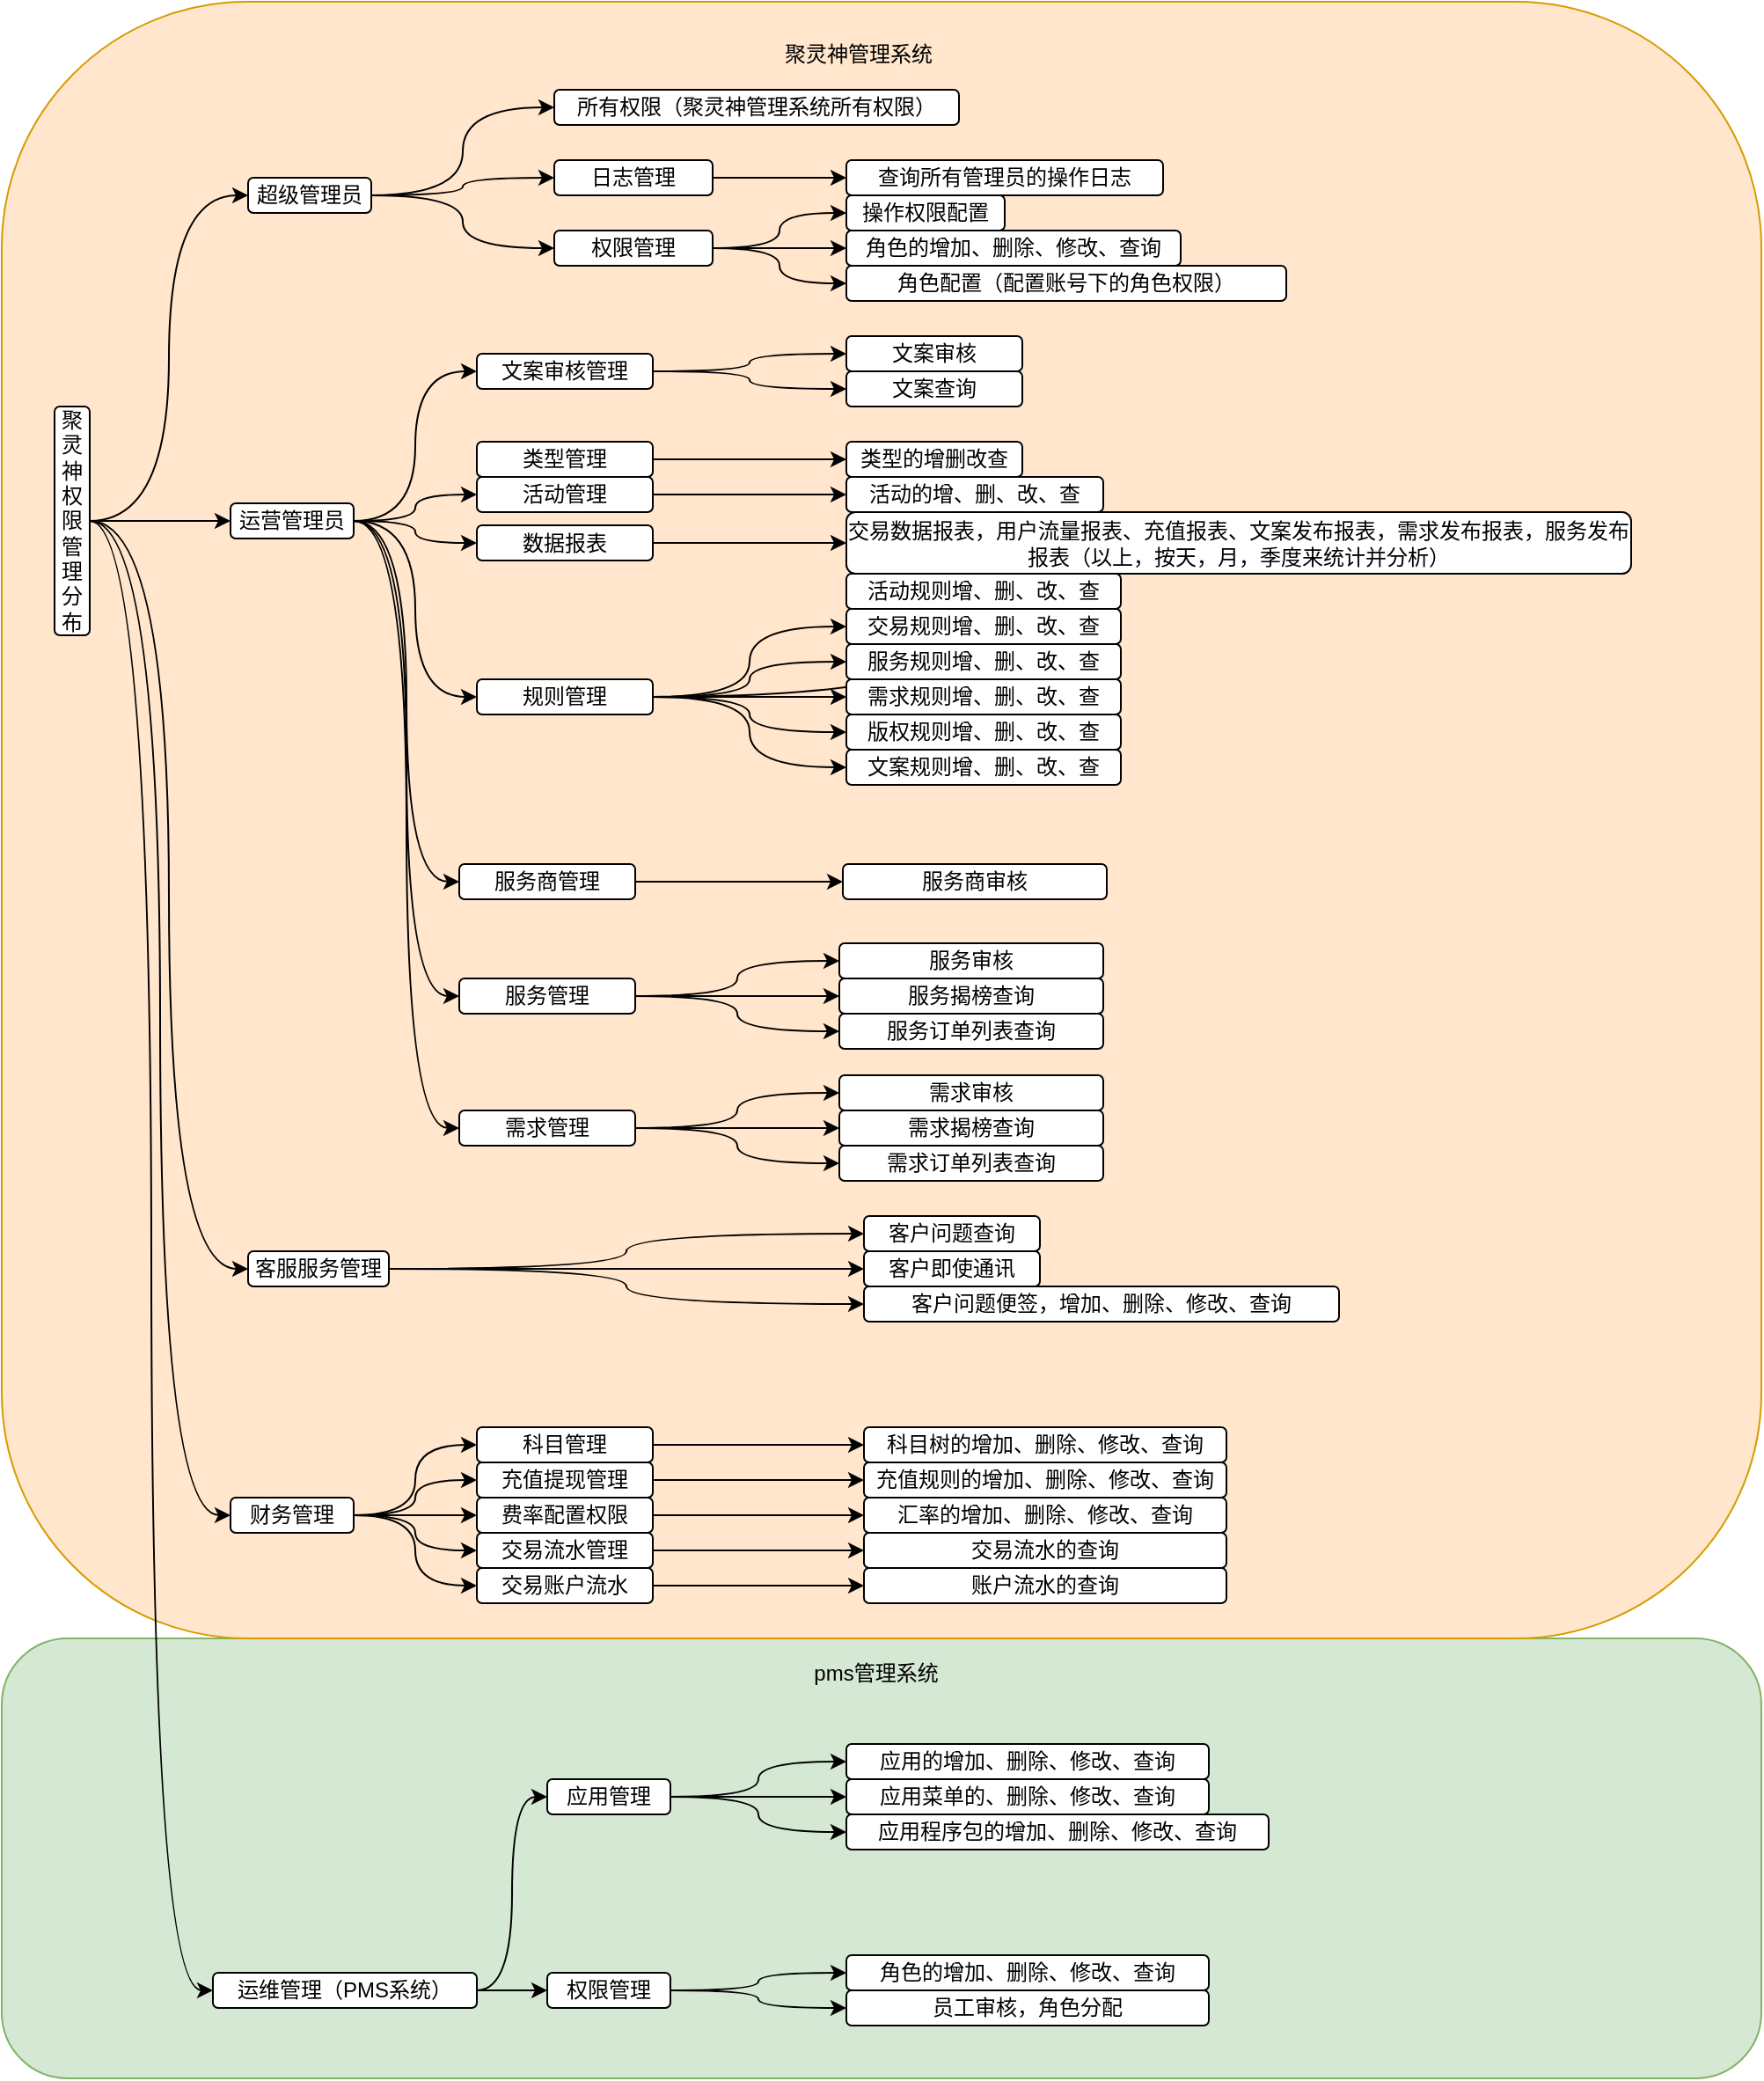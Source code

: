 <mxfile version="14.7.7" type="github">
  <diagram id="MB_AScBWJvY5yQ6FJXbP" name="Page-1">
    <mxGraphModel dx="1297" dy="736" grid="1" gridSize="10" guides="1" tooltips="1" connect="1" arrows="1" fold="1" page="1" pageScale="1" pageWidth="827" pageHeight="1169" math="0" shadow="0">
      <root>
        <mxCell id="0" />
        <mxCell id="1" parent="0" />
        <mxCell id="_TmynbGkH612RKtOp_gE-154" value="" style="rounded=1;whiteSpace=wrap;html=1;fillColor=#d5e8d4;strokeColor=#82b366;" vertex="1" parent="1">
          <mxGeometry x="10" y="940" width="1000" height="250" as="geometry" />
        </mxCell>
        <mxCell id="_TmynbGkH612RKtOp_gE-153" value="" style="rounded=1;whiteSpace=wrap;html=1;fillColor=#ffe6cc;strokeColor=#d79b00;" vertex="1" parent="1">
          <mxGeometry x="10" y="10" width="1000" height="930" as="geometry" />
        </mxCell>
        <mxCell id="_TmynbGkH612RKtOp_gE-12" style="edgeStyle=orthogonalEdgeStyle;rounded=0;orthogonalLoop=1;jettySize=auto;html=1;entryX=0;entryY=0.5;entryDx=0;entryDy=0;curved=1;" edge="1" parent="1" source="_TmynbGkH612RKtOp_gE-1" target="_TmynbGkH612RKtOp_gE-4">
          <mxGeometry relative="1" as="geometry" />
        </mxCell>
        <mxCell id="_TmynbGkH612RKtOp_gE-13" style="edgeStyle=orthogonalEdgeStyle;curved=1;rounded=0;orthogonalLoop=1;jettySize=auto;html=1;exitX=1;exitY=0.5;exitDx=0;exitDy=0;" edge="1" parent="1" source="_TmynbGkH612RKtOp_gE-1" target="_TmynbGkH612RKtOp_gE-5">
          <mxGeometry relative="1" as="geometry" />
        </mxCell>
        <mxCell id="_TmynbGkH612RKtOp_gE-15" style="edgeStyle=orthogonalEdgeStyle;curved=1;rounded=0;orthogonalLoop=1;jettySize=auto;html=1;exitX=1;exitY=0.5;exitDx=0;exitDy=0;entryX=0;entryY=0.5;entryDx=0;entryDy=0;" edge="1" parent="1" source="_TmynbGkH612RKtOp_gE-1" target="_TmynbGkH612RKtOp_gE-6">
          <mxGeometry relative="1" as="geometry" />
        </mxCell>
        <mxCell id="_TmynbGkH612RKtOp_gE-54" style="edgeStyle=orthogonalEdgeStyle;curved=1;rounded=0;orthogonalLoop=1;jettySize=auto;html=1;exitX=1;exitY=0.5;exitDx=0;exitDy=0;entryX=0;entryY=0.5;entryDx=0;entryDy=0;" edge="1" parent="1" source="_TmynbGkH612RKtOp_gE-1" target="_TmynbGkH612RKtOp_gE-53">
          <mxGeometry relative="1" as="geometry" />
        </mxCell>
        <mxCell id="_TmynbGkH612RKtOp_gE-116" style="edgeStyle=orthogonalEdgeStyle;curved=1;rounded=0;orthogonalLoop=1;jettySize=auto;html=1;exitX=1;exitY=0.5;exitDx=0;exitDy=0;entryX=0;entryY=0.5;entryDx=0;entryDy=0;" edge="1" parent="1" source="_TmynbGkH612RKtOp_gE-1" target="_TmynbGkH612RKtOp_gE-112">
          <mxGeometry relative="1" as="geometry" />
        </mxCell>
        <mxCell id="_TmynbGkH612RKtOp_gE-1" value="聚灵神权限管理分布" style="rounded=1;whiteSpace=wrap;html=1;" vertex="1" parent="1">
          <mxGeometry x="40" y="240" width="20" height="130" as="geometry" />
        </mxCell>
        <mxCell id="_TmynbGkH612RKtOp_gE-67" style="edgeStyle=orthogonalEdgeStyle;curved=1;rounded=0;orthogonalLoop=1;jettySize=auto;html=1;exitX=1;exitY=0.5;exitDx=0;exitDy=0;entryX=0;entryY=0.5;entryDx=0;entryDy=0;" edge="1" parent="1" source="_TmynbGkH612RKtOp_gE-4" target="_TmynbGkH612RKtOp_gE-18">
          <mxGeometry relative="1" as="geometry" />
        </mxCell>
        <mxCell id="_TmynbGkH612RKtOp_gE-68" style="edgeStyle=orthogonalEdgeStyle;curved=1;rounded=0;orthogonalLoop=1;jettySize=auto;html=1;exitX=1;exitY=0.5;exitDx=0;exitDy=0;entryX=0;entryY=0.5;entryDx=0;entryDy=0;" edge="1" parent="1" source="_TmynbGkH612RKtOp_gE-4" target="_TmynbGkH612RKtOp_gE-62">
          <mxGeometry relative="1" as="geometry" />
        </mxCell>
        <mxCell id="_TmynbGkH612RKtOp_gE-125" style="edgeStyle=orthogonalEdgeStyle;curved=1;rounded=0;orthogonalLoop=1;jettySize=auto;html=1;exitX=1;exitY=0.5;exitDx=0;exitDy=0;" edge="1" parent="1" source="_TmynbGkH612RKtOp_gE-4" target="_TmynbGkH612RKtOp_gE-123">
          <mxGeometry relative="1" as="geometry" />
        </mxCell>
        <mxCell id="_TmynbGkH612RKtOp_gE-4" value="超级管理员" style="rounded=1;whiteSpace=wrap;html=1;" vertex="1" parent="1">
          <mxGeometry x="150" y="110" width="70" height="20" as="geometry" />
        </mxCell>
        <mxCell id="_TmynbGkH612RKtOp_gE-69" style="edgeStyle=orthogonalEdgeStyle;curved=1;rounded=0;orthogonalLoop=1;jettySize=auto;html=1;exitX=1;exitY=0.5;exitDx=0;exitDy=0;entryX=0;entryY=0.5;entryDx=0;entryDy=0;" edge="1" parent="1" source="_TmynbGkH612RKtOp_gE-5" target="_TmynbGkH612RKtOp_gE-22">
          <mxGeometry relative="1" as="geometry" />
        </mxCell>
        <mxCell id="_TmynbGkH612RKtOp_gE-71" style="edgeStyle=orthogonalEdgeStyle;curved=1;rounded=0;orthogonalLoop=1;jettySize=auto;html=1;exitX=1;exitY=0.5;exitDx=0;exitDy=0;" edge="1" parent="1" source="_TmynbGkH612RKtOp_gE-5" target="_TmynbGkH612RKtOp_gE-24">
          <mxGeometry relative="1" as="geometry" />
        </mxCell>
        <mxCell id="_TmynbGkH612RKtOp_gE-72" style="edgeStyle=orthogonalEdgeStyle;curved=1;rounded=0;orthogonalLoop=1;jettySize=auto;html=1;exitX=1;exitY=0.5;exitDx=0;exitDy=0;entryX=0;entryY=0.5;entryDx=0;entryDy=0;" edge="1" parent="1" source="_TmynbGkH612RKtOp_gE-5" target="_TmynbGkH612RKtOp_gE-25">
          <mxGeometry relative="1" as="geometry" />
        </mxCell>
        <mxCell id="_TmynbGkH612RKtOp_gE-73" style="edgeStyle=orthogonalEdgeStyle;curved=1;rounded=0;orthogonalLoop=1;jettySize=auto;html=1;exitX=1;exitY=0.5;exitDx=0;exitDy=0;entryX=0;entryY=0.5;entryDx=0;entryDy=0;" edge="1" parent="1" source="_TmynbGkH612RKtOp_gE-5" target="_TmynbGkH612RKtOp_gE-26">
          <mxGeometry relative="1" as="geometry" />
        </mxCell>
        <mxCell id="_TmynbGkH612RKtOp_gE-143" style="edgeStyle=orthogonalEdgeStyle;curved=1;rounded=0;orthogonalLoop=1;jettySize=auto;html=1;exitX=1;exitY=0.5;exitDx=0;exitDy=0;entryX=0;entryY=0.5;entryDx=0;entryDy=0;" edge="1" parent="1" source="_TmynbGkH612RKtOp_gE-5" target="_TmynbGkH612RKtOp_gE-129">
          <mxGeometry relative="1" as="geometry" />
        </mxCell>
        <mxCell id="_TmynbGkH612RKtOp_gE-144" style="edgeStyle=orthogonalEdgeStyle;curved=1;rounded=0;orthogonalLoop=1;jettySize=auto;html=1;exitX=1;exitY=0.5;exitDx=0;exitDy=0;entryX=0;entryY=0.5;entryDx=0;entryDy=0;" edge="1" parent="1" source="_TmynbGkH612RKtOp_gE-5" target="_TmynbGkH612RKtOp_gE-130">
          <mxGeometry relative="1" as="geometry" />
        </mxCell>
        <mxCell id="_TmynbGkH612RKtOp_gE-145" style="edgeStyle=orthogonalEdgeStyle;curved=1;rounded=0;orthogonalLoop=1;jettySize=auto;html=1;exitX=1;exitY=0.5;exitDx=0;exitDy=0;entryX=0;entryY=0.5;entryDx=0;entryDy=0;" edge="1" parent="1" source="_TmynbGkH612RKtOp_gE-5" target="_TmynbGkH612RKtOp_gE-131">
          <mxGeometry relative="1" as="geometry" />
        </mxCell>
        <mxCell id="_TmynbGkH612RKtOp_gE-5" value="运营管理员" style="rounded=1;whiteSpace=wrap;html=1;" vertex="1" parent="1">
          <mxGeometry x="140" y="295" width="70" height="20" as="geometry" />
        </mxCell>
        <mxCell id="_TmynbGkH612RKtOp_gE-74" style="edgeStyle=orthogonalEdgeStyle;curved=1;rounded=0;orthogonalLoop=1;jettySize=auto;html=1;exitX=1;exitY=0.5;exitDx=0;exitDy=0;entryX=0;entryY=0.5;entryDx=0;entryDy=0;" edge="1" parent="1" source="_TmynbGkH612RKtOp_gE-6" target="_TmynbGkH612RKtOp_gE-27">
          <mxGeometry relative="1" as="geometry" />
        </mxCell>
        <mxCell id="_TmynbGkH612RKtOp_gE-75" style="edgeStyle=orthogonalEdgeStyle;curved=1;rounded=0;orthogonalLoop=1;jettySize=auto;html=1;exitX=1;exitY=0.5;exitDx=0;exitDy=0;" edge="1" parent="1" source="_TmynbGkH612RKtOp_gE-6" target="_TmynbGkH612RKtOp_gE-28">
          <mxGeometry relative="1" as="geometry" />
        </mxCell>
        <mxCell id="_TmynbGkH612RKtOp_gE-76" style="edgeStyle=orthogonalEdgeStyle;curved=1;rounded=0;orthogonalLoop=1;jettySize=auto;html=1;exitX=1;exitY=0.5;exitDx=0;exitDy=0;entryX=0;entryY=0.5;entryDx=0;entryDy=0;" edge="1" parent="1" source="_TmynbGkH612RKtOp_gE-6" target="_TmynbGkH612RKtOp_gE-29">
          <mxGeometry relative="1" as="geometry" />
        </mxCell>
        <mxCell id="_TmynbGkH612RKtOp_gE-77" style="edgeStyle=orthogonalEdgeStyle;curved=1;rounded=0;orthogonalLoop=1;jettySize=auto;html=1;exitX=1;exitY=0.5;exitDx=0;exitDy=0;" edge="1" parent="1" source="_TmynbGkH612RKtOp_gE-6" target="_TmynbGkH612RKtOp_gE-30">
          <mxGeometry relative="1" as="geometry" />
        </mxCell>
        <mxCell id="_TmynbGkH612RKtOp_gE-78" style="edgeStyle=orthogonalEdgeStyle;curved=1;rounded=0;orthogonalLoop=1;jettySize=auto;html=1;exitX=1;exitY=0.5;exitDx=0;exitDy=0;entryX=0;entryY=0.5;entryDx=0;entryDy=0;" edge="1" parent="1" source="_TmynbGkH612RKtOp_gE-6" target="_TmynbGkH612RKtOp_gE-32">
          <mxGeometry relative="1" as="geometry" />
        </mxCell>
        <mxCell id="_TmynbGkH612RKtOp_gE-6" value="财务管理" style="rounded=1;whiteSpace=wrap;html=1;" vertex="1" parent="1">
          <mxGeometry x="140" y="860" width="70" height="20" as="geometry" />
        </mxCell>
        <mxCell id="_TmynbGkH612RKtOp_gE-18" value="所有权限（聚灵神管理系统所有权限）" style="rounded=1;whiteSpace=wrap;html=1;" vertex="1" parent="1">
          <mxGeometry x="324" y="60" width="230" height="20" as="geometry" />
        </mxCell>
        <mxCell id="_TmynbGkH612RKtOp_gE-84" style="edgeStyle=orthogonalEdgeStyle;curved=1;rounded=0;orthogonalLoop=1;jettySize=auto;html=1;exitX=1;exitY=0.5;exitDx=0;exitDy=0;entryX=0;entryY=0.5;entryDx=0;entryDy=0;" edge="1" parent="1" source="_TmynbGkH612RKtOp_gE-22" target="_TmynbGkH612RKtOp_gE-33">
          <mxGeometry relative="1" as="geometry" />
        </mxCell>
        <mxCell id="_TmynbGkH612RKtOp_gE-85" style="edgeStyle=orthogonalEdgeStyle;curved=1;rounded=0;orthogonalLoop=1;jettySize=auto;html=1;exitX=1;exitY=0.5;exitDx=0;exitDy=0;entryX=0;entryY=0.5;entryDx=0;entryDy=0;" edge="1" parent="1" source="_TmynbGkH612RKtOp_gE-22" target="_TmynbGkH612RKtOp_gE-34">
          <mxGeometry relative="1" as="geometry" />
        </mxCell>
        <mxCell id="_TmynbGkH612RKtOp_gE-22" value="文案审核管理" style="rounded=1;whiteSpace=wrap;html=1;" vertex="1" parent="1">
          <mxGeometry x="280" y="210" width="100" height="20" as="geometry" />
        </mxCell>
        <mxCell id="_TmynbGkH612RKtOp_gE-86" style="edgeStyle=orthogonalEdgeStyle;curved=1;rounded=0;orthogonalLoop=1;jettySize=auto;html=1;exitX=1;exitY=0.5;exitDx=0;exitDy=0;entryX=0;entryY=0.5;entryDx=0;entryDy=0;" edge="1" parent="1" source="_TmynbGkH612RKtOp_gE-23" target="_TmynbGkH612RKtOp_gE-37">
          <mxGeometry relative="1" as="geometry" />
        </mxCell>
        <mxCell id="_TmynbGkH612RKtOp_gE-23" value="类型管理" style="rounded=1;whiteSpace=wrap;html=1;" vertex="1" parent="1">
          <mxGeometry x="280" y="260" width="100" height="20" as="geometry" />
        </mxCell>
        <mxCell id="_TmynbGkH612RKtOp_gE-88" style="edgeStyle=orthogonalEdgeStyle;curved=1;rounded=0;orthogonalLoop=1;jettySize=auto;html=1;exitX=1;exitY=0.5;exitDx=0;exitDy=0;entryX=0;entryY=0.5;entryDx=0;entryDy=0;" edge="1" parent="1" source="_TmynbGkH612RKtOp_gE-24" target="_TmynbGkH612RKtOp_gE-38">
          <mxGeometry relative="1" as="geometry" />
        </mxCell>
        <mxCell id="_TmynbGkH612RKtOp_gE-24" value="活动管理" style="rounded=1;whiteSpace=wrap;html=1;" vertex="1" parent="1">
          <mxGeometry x="280" y="280" width="100" height="20" as="geometry" />
        </mxCell>
        <mxCell id="_TmynbGkH612RKtOp_gE-89" style="edgeStyle=orthogonalEdgeStyle;curved=1;rounded=0;orthogonalLoop=1;jettySize=auto;html=1;exitX=1;exitY=0.5;exitDx=0;exitDy=0;" edge="1" parent="1" source="_TmynbGkH612RKtOp_gE-25" target="_TmynbGkH612RKtOp_gE-39">
          <mxGeometry relative="1" as="geometry" />
        </mxCell>
        <mxCell id="_TmynbGkH612RKtOp_gE-25" value="数据报表" style="rounded=1;whiteSpace=wrap;html=1;" vertex="1" parent="1">
          <mxGeometry x="280" y="307.5" width="100" height="20" as="geometry" />
        </mxCell>
        <mxCell id="_TmynbGkH612RKtOp_gE-90" style="edgeStyle=orthogonalEdgeStyle;curved=1;rounded=0;orthogonalLoop=1;jettySize=auto;html=1;exitX=1;exitY=0.5;exitDx=0;exitDy=0;" edge="1" parent="1" source="_TmynbGkH612RKtOp_gE-26" target="_TmynbGkH612RKtOp_gE-40">
          <mxGeometry relative="1" as="geometry" />
        </mxCell>
        <mxCell id="_TmynbGkH612RKtOp_gE-91" style="edgeStyle=orthogonalEdgeStyle;curved=1;rounded=0;orthogonalLoop=1;jettySize=auto;html=1;exitX=1;exitY=0.5;exitDx=0;exitDy=0;entryX=0;entryY=0.5;entryDx=0;entryDy=0;" edge="1" parent="1" source="_TmynbGkH612RKtOp_gE-26" target="_TmynbGkH612RKtOp_gE-41">
          <mxGeometry relative="1" as="geometry" />
        </mxCell>
        <mxCell id="_TmynbGkH612RKtOp_gE-92" style="edgeStyle=orthogonalEdgeStyle;curved=1;rounded=0;orthogonalLoop=1;jettySize=auto;html=1;exitX=1;exitY=0.5;exitDx=0;exitDy=0;entryX=0;entryY=0.5;entryDx=0;entryDy=0;" edge="1" parent="1" source="_TmynbGkH612RKtOp_gE-26" target="_TmynbGkH612RKtOp_gE-43">
          <mxGeometry relative="1" as="geometry" />
        </mxCell>
        <mxCell id="_TmynbGkH612RKtOp_gE-93" style="edgeStyle=orthogonalEdgeStyle;curved=1;rounded=0;orthogonalLoop=1;jettySize=auto;html=1;exitX=1;exitY=0.5;exitDx=0;exitDy=0;entryX=0;entryY=0.5;entryDx=0;entryDy=0;" edge="1" parent="1" source="_TmynbGkH612RKtOp_gE-26" target="_TmynbGkH612RKtOp_gE-44">
          <mxGeometry relative="1" as="geometry" />
        </mxCell>
        <mxCell id="_TmynbGkH612RKtOp_gE-94" style="edgeStyle=orthogonalEdgeStyle;curved=1;rounded=0;orthogonalLoop=1;jettySize=auto;html=1;exitX=1;exitY=0.5;exitDx=0;exitDy=0;entryX=0;entryY=0.5;entryDx=0;entryDy=0;" edge="1" parent="1" source="_TmynbGkH612RKtOp_gE-26" target="_TmynbGkH612RKtOp_gE-46">
          <mxGeometry relative="1" as="geometry" />
        </mxCell>
        <mxCell id="_TmynbGkH612RKtOp_gE-95" style="edgeStyle=orthogonalEdgeStyle;curved=1;rounded=0;orthogonalLoop=1;jettySize=auto;html=1;exitX=1;exitY=0.5;exitDx=0;exitDy=0;entryX=0;entryY=0.5;entryDx=0;entryDy=0;" edge="1" parent="1" source="_TmynbGkH612RKtOp_gE-26" target="_TmynbGkH612RKtOp_gE-47">
          <mxGeometry relative="1" as="geometry" />
        </mxCell>
        <mxCell id="_TmynbGkH612RKtOp_gE-26" value="规则管理" style="rounded=1;whiteSpace=wrap;html=1;" vertex="1" parent="1">
          <mxGeometry x="280" y="395" width="100" height="20" as="geometry" />
        </mxCell>
        <mxCell id="_TmynbGkH612RKtOp_gE-96" style="edgeStyle=orthogonalEdgeStyle;curved=1;rounded=0;orthogonalLoop=1;jettySize=auto;html=1;exitX=1;exitY=0.5;exitDx=0;exitDy=0;entryX=0;entryY=0.5;entryDx=0;entryDy=0;" edge="1" parent="1" source="_TmynbGkH612RKtOp_gE-27" target="_TmynbGkH612RKtOp_gE-48">
          <mxGeometry relative="1" as="geometry" />
        </mxCell>
        <mxCell id="_TmynbGkH612RKtOp_gE-27" value="科目管理" style="rounded=1;whiteSpace=wrap;html=1;" vertex="1" parent="1">
          <mxGeometry x="280" y="820" width="100" height="20" as="geometry" />
        </mxCell>
        <mxCell id="_TmynbGkH612RKtOp_gE-97" style="edgeStyle=orthogonalEdgeStyle;curved=1;rounded=0;orthogonalLoop=1;jettySize=auto;html=1;exitX=1;exitY=0.5;exitDx=0;exitDy=0;" edge="1" parent="1" source="_TmynbGkH612RKtOp_gE-28" target="_TmynbGkH612RKtOp_gE-49">
          <mxGeometry relative="1" as="geometry" />
        </mxCell>
        <mxCell id="_TmynbGkH612RKtOp_gE-28" value="充值提现管理" style="rounded=1;whiteSpace=wrap;html=1;" vertex="1" parent="1">
          <mxGeometry x="280" y="840" width="100" height="20" as="geometry" />
        </mxCell>
        <mxCell id="_TmynbGkH612RKtOp_gE-98" style="edgeStyle=orthogonalEdgeStyle;curved=1;rounded=0;orthogonalLoop=1;jettySize=auto;html=1;exitX=1;exitY=0.5;exitDx=0;exitDy=0;" edge="1" parent="1" source="_TmynbGkH612RKtOp_gE-29" target="_TmynbGkH612RKtOp_gE-50">
          <mxGeometry relative="1" as="geometry" />
        </mxCell>
        <mxCell id="_TmynbGkH612RKtOp_gE-29" value="费率配置权限" style="rounded=1;whiteSpace=wrap;html=1;" vertex="1" parent="1">
          <mxGeometry x="280" y="860" width="100" height="20" as="geometry" />
        </mxCell>
        <mxCell id="_TmynbGkH612RKtOp_gE-99" style="edgeStyle=orthogonalEdgeStyle;curved=1;rounded=0;orthogonalLoop=1;jettySize=auto;html=1;exitX=1;exitY=0.5;exitDx=0;exitDy=0;entryX=0;entryY=0.5;entryDx=0;entryDy=0;" edge="1" parent="1" source="_TmynbGkH612RKtOp_gE-30" target="_TmynbGkH612RKtOp_gE-51">
          <mxGeometry relative="1" as="geometry" />
        </mxCell>
        <mxCell id="_TmynbGkH612RKtOp_gE-30" value="交易流水管理" style="rounded=1;whiteSpace=wrap;html=1;" vertex="1" parent="1">
          <mxGeometry x="280" y="880" width="100" height="20" as="geometry" />
        </mxCell>
        <mxCell id="_TmynbGkH612RKtOp_gE-100" style="edgeStyle=orthogonalEdgeStyle;curved=1;rounded=0;orthogonalLoop=1;jettySize=auto;html=1;exitX=1;exitY=0.5;exitDx=0;exitDy=0;" edge="1" parent="1" source="_TmynbGkH612RKtOp_gE-32" target="_TmynbGkH612RKtOp_gE-52">
          <mxGeometry relative="1" as="geometry" />
        </mxCell>
        <mxCell id="_TmynbGkH612RKtOp_gE-32" value="交易账户流水" style="rounded=1;whiteSpace=wrap;html=1;" vertex="1" parent="1">
          <mxGeometry x="280" y="900" width="100" height="20" as="geometry" />
        </mxCell>
        <mxCell id="_TmynbGkH612RKtOp_gE-33" value="文案审核" style="rounded=1;whiteSpace=wrap;html=1;" vertex="1" parent="1">
          <mxGeometry x="490" y="200" width="100" height="20" as="geometry" />
        </mxCell>
        <mxCell id="_TmynbGkH612RKtOp_gE-34" value="文案查询" style="rounded=1;whiteSpace=wrap;html=1;" vertex="1" parent="1">
          <mxGeometry x="490" y="220" width="100" height="20" as="geometry" />
        </mxCell>
        <mxCell id="_TmynbGkH612RKtOp_gE-37" value="类型的增删改查" style="rounded=1;whiteSpace=wrap;html=1;" vertex="1" parent="1">
          <mxGeometry x="490" y="260" width="100" height="20" as="geometry" />
        </mxCell>
        <mxCell id="_TmynbGkH612RKtOp_gE-38" value="活动的增、删、改、查" style="rounded=1;whiteSpace=wrap;html=1;" vertex="1" parent="1">
          <mxGeometry x="490" y="280" width="146" height="20" as="geometry" />
        </mxCell>
        <mxCell id="_TmynbGkH612RKtOp_gE-39" value="交易数据报表，用户流量报表、充值报表、文案发布报表，需求发布报表，服务发布报表（以上，按天，月，季度来统计并分析）" style="rounded=1;whiteSpace=wrap;html=1;" vertex="1" parent="1">
          <mxGeometry x="490" y="300" width="446" height="35" as="geometry" />
        </mxCell>
        <mxCell id="_TmynbGkH612RKtOp_gE-40" value="活动规则增、删、改、查" style="rounded=1;whiteSpace=wrap;html=1;" vertex="1" parent="1">
          <mxGeometry x="490" y="335" width="156" height="20" as="geometry" />
        </mxCell>
        <mxCell id="_TmynbGkH612RKtOp_gE-41" value="交易规则增、删、改、查" style="rounded=1;whiteSpace=wrap;html=1;" vertex="1" parent="1">
          <mxGeometry x="490" y="355" width="156" height="20" as="geometry" />
        </mxCell>
        <mxCell id="_TmynbGkH612RKtOp_gE-43" value="服务规则增、删、改、查" style="rounded=1;whiteSpace=wrap;html=1;" vertex="1" parent="1">
          <mxGeometry x="490" y="375" width="156" height="20" as="geometry" />
        </mxCell>
        <mxCell id="_TmynbGkH612RKtOp_gE-44" value="需求规则增、删、改、查" style="rounded=1;whiteSpace=wrap;html=1;" vertex="1" parent="1">
          <mxGeometry x="490" y="395" width="156" height="20" as="geometry" />
        </mxCell>
        <mxCell id="_TmynbGkH612RKtOp_gE-46" value="版权规则增、删、改、查" style="rounded=1;whiteSpace=wrap;html=1;" vertex="1" parent="1">
          <mxGeometry x="490" y="415" width="156" height="20" as="geometry" />
        </mxCell>
        <mxCell id="_TmynbGkH612RKtOp_gE-47" value="文案规则增、删、改、查" style="rounded=1;whiteSpace=wrap;html=1;" vertex="1" parent="1">
          <mxGeometry x="490" y="435" width="156" height="20" as="geometry" />
        </mxCell>
        <mxCell id="_TmynbGkH612RKtOp_gE-48" value="科目树的增加、删除、修改、查询" style="rounded=1;whiteSpace=wrap;html=1;" vertex="1" parent="1">
          <mxGeometry x="500" y="820" width="206" height="20" as="geometry" />
        </mxCell>
        <mxCell id="_TmynbGkH612RKtOp_gE-49" value="充值规则的增加、删除、修改、查询" style="rounded=1;whiteSpace=wrap;html=1;" vertex="1" parent="1">
          <mxGeometry x="500" y="840" width="206" height="20" as="geometry" />
        </mxCell>
        <mxCell id="_TmynbGkH612RKtOp_gE-50" value="汇率的增加、删除、修改、查询" style="rounded=1;whiteSpace=wrap;html=1;" vertex="1" parent="1">
          <mxGeometry x="500" y="860" width="206" height="20" as="geometry" />
        </mxCell>
        <mxCell id="_TmynbGkH612RKtOp_gE-51" value="交易流水的查询" style="rounded=1;whiteSpace=wrap;html=1;" vertex="1" parent="1">
          <mxGeometry x="500" y="880" width="206" height="20" as="geometry" />
        </mxCell>
        <mxCell id="_TmynbGkH612RKtOp_gE-52" value="账户流水的查询" style="rounded=1;whiteSpace=wrap;html=1;" vertex="1" parent="1">
          <mxGeometry x="500" y="900" width="206" height="20" as="geometry" />
        </mxCell>
        <mxCell id="_TmynbGkH612RKtOp_gE-79" style="edgeStyle=orthogonalEdgeStyle;curved=1;rounded=0;orthogonalLoop=1;jettySize=auto;html=1;exitX=1;exitY=0.5;exitDx=0;exitDy=0;entryX=0;entryY=0.5;entryDx=0;entryDy=0;" edge="1" parent="1" source="_TmynbGkH612RKtOp_gE-53" target="_TmynbGkH612RKtOp_gE-55">
          <mxGeometry relative="1" as="geometry" />
        </mxCell>
        <mxCell id="_TmynbGkH612RKtOp_gE-80" style="edgeStyle=orthogonalEdgeStyle;curved=1;rounded=0;orthogonalLoop=1;jettySize=auto;html=1;exitX=1;exitY=0.5;exitDx=0;exitDy=0;entryX=0;entryY=0.5;entryDx=0;entryDy=0;" edge="1" parent="1" source="_TmynbGkH612RKtOp_gE-53" target="_TmynbGkH612RKtOp_gE-59">
          <mxGeometry relative="1" as="geometry" />
        </mxCell>
        <mxCell id="_TmynbGkH612RKtOp_gE-53" value="运维管理（PMS系统）" style="rounded=1;whiteSpace=wrap;html=1;" vertex="1" parent="1">
          <mxGeometry x="130" y="1130" width="150" height="20" as="geometry" />
        </mxCell>
        <mxCell id="_TmynbGkH612RKtOp_gE-101" style="edgeStyle=orthogonalEdgeStyle;curved=1;rounded=0;orthogonalLoop=1;jettySize=auto;html=1;exitX=1;exitY=0.5;exitDx=0;exitDy=0;entryX=0;entryY=0.5;entryDx=0;entryDy=0;" edge="1" parent="1" source="_TmynbGkH612RKtOp_gE-55" target="_TmynbGkH612RKtOp_gE-56">
          <mxGeometry relative="1" as="geometry" />
        </mxCell>
        <mxCell id="_TmynbGkH612RKtOp_gE-103" style="edgeStyle=orthogonalEdgeStyle;curved=1;rounded=0;orthogonalLoop=1;jettySize=auto;html=1;exitX=1;exitY=0.5;exitDx=0;exitDy=0;" edge="1" parent="1" source="_TmynbGkH612RKtOp_gE-55" target="_TmynbGkH612RKtOp_gE-57">
          <mxGeometry relative="1" as="geometry" />
        </mxCell>
        <mxCell id="_TmynbGkH612RKtOp_gE-104" style="edgeStyle=orthogonalEdgeStyle;curved=1;rounded=0;orthogonalLoop=1;jettySize=auto;html=1;exitX=1;exitY=0.5;exitDx=0;exitDy=0;" edge="1" parent="1" source="_TmynbGkH612RKtOp_gE-55" target="_TmynbGkH612RKtOp_gE-58">
          <mxGeometry relative="1" as="geometry" />
        </mxCell>
        <mxCell id="_TmynbGkH612RKtOp_gE-55" value="应用管理" style="rounded=1;whiteSpace=wrap;html=1;" vertex="1" parent="1">
          <mxGeometry x="320" y="1020" width="70" height="20" as="geometry" />
        </mxCell>
        <mxCell id="_TmynbGkH612RKtOp_gE-56" value="应用的增加、删除、修改、查询" style="rounded=1;whiteSpace=wrap;html=1;" vertex="1" parent="1">
          <mxGeometry x="490" y="1000" width="206" height="20" as="geometry" />
        </mxCell>
        <mxCell id="_TmynbGkH612RKtOp_gE-57" value="应用菜单的、删除、修改、查询" style="rounded=1;whiteSpace=wrap;html=1;" vertex="1" parent="1">
          <mxGeometry x="490" y="1020" width="206" height="20" as="geometry" />
        </mxCell>
        <mxCell id="_TmynbGkH612RKtOp_gE-58" value="应用程序包的增加、删除、修改、查询" style="rounded=1;whiteSpace=wrap;html=1;" vertex="1" parent="1">
          <mxGeometry x="490" y="1040" width="240" height="20" as="geometry" />
        </mxCell>
        <mxCell id="_TmynbGkH612RKtOp_gE-105" style="edgeStyle=orthogonalEdgeStyle;curved=1;rounded=0;orthogonalLoop=1;jettySize=auto;html=1;exitX=1;exitY=0.5;exitDx=0;exitDy=0;" edge="1" parent="1" source="_TmynbGkH612RKtOp_gE-59" target="_TmynbGkH612RKtOp_gE-60">
          <mxGeometry relative="1" as="geometry" />
        </mxCell>
        <mxCell id="_TmynbGkH612RKtOp_gE-106" style="edgeStyle=orthogonalEdgeStyle;curved=1;rounded=0;orthogonalLoop=1;jettySize=auto;html=1;exitX=1;exitY=0.5;exitDx=0;exitDy=0;" edge="1" parent="1" source="_TmynbGkH612RKtOp_gE-59" target="_TmynbGkH612RKtOp_gE-61">
          <mxGeometry relative="1" as="geometry" />
        </mxCell>
        <mxCell id="_TmynbGkH612RKtOp_gE-59" value="权限管理" style="rounded=1;whiteSpace=wrap;html=1;" vertex="1" parent="1">
          <mxGeometry x="320" y="1130" width="70" height="20" as="geometry" />
        </mxCell>
        <mxCell id="_TmynbGkH612RKtOp_gE-60" value="角色的增加、删除、修改、查询" style="rounded=1;whiteSpace=wrap;html=1;" vertex="1" parent="1">
          <mxGeometry x="490" y="1120" width="206" height="20" as="geometry" />
        </mxCell>
        <mxCell id="_TmynbGkH612RKtOp_gE-61" value="员工审核，角色分配" style="rounded=1;whiteSpace=wrap;html=1;" vertex="1" parent="1">
          <mxGeometry x="490" y="1140" width="206" height="20" as="geometry" />
        </mxCell>
        <mxCell id="_TmynbGkH612RKtOp_gE-81" style="edgeStyle=orthogonalEdgeStyle;curved=1;rounded=0;orthogonalLoop=1;jettySize=auto;html=1;exitX=1;exitY=0.5;exitDx=0;exitDy=0;" edge="1" parent="1" source="_TmynbGkH612RKtOp_gE-62" target="_TmynbGkH612RKtOp_gE-64">
          <mxGeometry relative="1" as="geometry" />
        </mxCell>
        <mxCell id="_TmynbGkH612RKtOp_gE-82" style="edgeStyle=orthogonalEdgeStyle;curved=1;rounded=0;orthogonalLoop=1;jettySize=auto;html=1;exitX=1;exitY=0.5;exitDx=0;exitDy=0;entryX=0;entryY=0.5;entryDx=0;entryDy=0;" edge="1" parent="1" source="_TmynbGkH612RKtOp_gE-62" target="_TmynbGkH612RKtOp_gE-63">
          <mxGeometry relative="1" as="geometry" />
        </mxCell>
        <mxCell id="_TmynbGkH612RKtOp_gE-83" style="edgeStyle=orthogonalEdgeStyle;curved=1;rounded=0;orthogonalLoop=1;jettySize=auto;html=1;exitX=1;exitY=0.5;exitDx=0;exitDy=0;" edge="1" parent="1" source="_TmynbGkH612RKtOp_gE-62" target="_TmynbGkH612RKtOp_gE-65">
          <mxGeometry relative="1" as="geometry" />
        </mxCell>
        <mxCell id="_TmynbGkH612RKtOp_gE-62" value="权限管理" style="rounded=1;whiteSpace=wrap;html=1;" vertex="1" parent="1">
          <mxGeometry x="324" y="140" width="90" height="20" as="geometry" />
        </mxCell>
        <mxCell id="_TmynbGkH612RKtOp_gE-63" value="操作权限配置" style="rounded=1;whiteSpace=wrap;html=1;" vertex="1" parent="1">
          <mxGeometry x="490" y="120" width="90" height="20" as="geometry" />
        </mxCell>
        <mxCell id="_TmynbGkH612RKtOp_gE-64" value="角色的增加、删除、修改、查询" style="rounded=1;whiteSpace=wrap;html=1;" vertex="1" parent="1">
          <mxGeometry x="490" y="140" width="190" height="20" as="geometry" />
        </mxCell>
        <mxCell id="_TmynbGkH612RKtOp_gE-65" value="角色配置（配置账号下的角色权限）" style="rounded=1;whiteSpace=wrap;html=1;" vertex="1" parent="1">
          <mxGeometry x="490" y="160" width="250" height="20" as="geometry" />
        </mxCell>
        <mxCell id="_TmynbGkH612RKtOp_gE-110" value="pms管理系统" style="text;html=1;strokeColor=none;fillColor=none;align=center;verticalAlign=middle;whiteSpace=wrap;rounded=0;" vertex="1" parent="1">
          <mxGeometry x="424" y="940" width="166" height="40" as="geometry" />
        </mxCell>
        <mxCell id="_TmynbGkH612RKtOp_gE-111" value="聚灵神管理系统" style="text;html=1;strokeColor=none;fillColor=none;align=center;verticalAlign=middle;whiteSpace=wrap;rounded=0;" vertex="1" parent="1">
          <mxGeometry x="414" y="20" width="166" height="40" as="geometry" />
        </mxCell>
        <mxCell id="_TmynbGkH612RKtOp_gE-117" style="edgeStyle=orthogonalEdgeStyle;curved=1;rounded=0;orthogonalLoop=1;jettySize=auto;html=1;exitX=1;exitY=0.5;exitDx=0;exitDy=0;entryX=0;entryY=0.5;entryDx=0;entryDy=0;" edge="1" parent="1" source="_TmynbGkH612RKtOp_gE-112" target="_TmynbGkH612RKtOp_gE-113">
          <mxGeometry relative="1" as="geometry" />
        </mxCell>
        <mxCell id="_TmynbGkH612RKtOp_gE-118" style="edgeStyle=orthogonalEdgeStyle;curved=1;rounded=0;orthogonalLoop=1;jettySize=auto;html=1;exitX=1;exitY=0.5;exitDx=0;exitDy=0;entryX=0;entryY=0.5;entryDx=0;entryDy=0;" edge="1" parent="1" source="_TmynbGkH612RKtOp_gE-112" target="_TmynbGkH612RKtOp_gE-114">
          <mxGeometry relative="1" as="geometry" />
        </mxCell>
        <mxCell id="_TmynbGkH612RKtOp_gE-119" style="edgeStyle=orthogonalEdgeStyle;curved=1;rounded=0;orthogonalLoop=1;jettySize=auto;html=1;exitX=1;exitY=0.5;exitDx=0;exitDy=0;entryX=0;entryY=0.5;entryDx=0;entryDy=0;" edge="1" parent="1" source="_TmynbGkH612RKtOp_gE-112" target="_TmynbGkH612RKtOp_gE-115">
          <mxGeometry relative="1" as="geometry" />
        </mxCell>
        <mxCell id="_TmynbGkH612RKtOp_gE-112" value="客服服务管理" style="rounded=1;whiteSpace=wrap;html=1;" vertex="1" parent="1">
          <mxGeometry x="150" y="720" width="80" height="20" as="geometry" />
        </mxCell>
        <mxCell id="_TmynbGkH612RKtOp_gE-113" value="客户问题查询" style="rounded=1;whiteSpace=wrap;html=1;" vertex="1" parent="1">
          <mxGeometry x="500" y="700" width="100" height="20" as="geometry" />
        </mxCell>
        <mxCell id="_TmynbGkH612RKtOp_gE-114" value="客户即使通讯" style="rounded=1;whiteSpace=wrap;html=1;" vertex="1" parent="1">
          <mxGeometry x="500" y="720" width="100" height="20" as="geometry" />
        </mxCell>
        <mxCell id="_TmynbGkH612RKtOp_gE-115" value="客户问题便签，增加、删除、修改、查询" style="rounded=1;whiteSpace=wrap;html=1;" vertex="1" parent="1">
          <mxGeometry x="500" y="740" width="270" height="20" as="geometry" />
        </mxCell>
        <mxCell id="_TmynbGkH612RKtOp_gE-126" style="edgeStyle=orthogonalEdgeStyle;curved=1;rounded=0;orthogonalLoop=1;jettySize=auto;html=1;exitX=1;exitY=0.5;exitDx=0;exitDy=0;" edge="1" parent="1" source="_TmynbGkH612RKtOp_gE-123" target="_TmynbGkH612RKtOp_gE-124">
          <mxGeometry relative="1" as="geometry" />
        </mxCell>
        <mxCell id="_TmynbGkH612RKtOp_gE-123" value="日志管理" style="rounded=1;whiteSpace=wrap;html=1;" vertex="1" parent="1">
          <mxGeometry x="324" y="100" width="90" height="20" as="geometry" />
        </mxCell>
        <mxCell id="_TmynbGkH612RKtOp_gE-124" value="查询所有管理员的操作日志" style="rounded=1;whiteSpace=wrap;html=1;" vertex="1" parent="1">
          <mxGeometry x="490" y="100" width="180" height="20" as="geometry" />
        </mxCell>
        <mxCell id="_TmynbGkH612RKtOp_gE-146" style="edgeStyle=orthogonalEdgeStyle;curved=1;rounded=0;orthogonalLoop=1;jettySize=auto;html=1;exitX=1;exitY=0.5;exitDx=0;exitDy=0;entryX=0;entryY=0.5;entryDx=0;entryDy=0;" edge="1" parent="1" source="_TmynbGkH612RKtOp_gE-129" target="_TmynbGkH612RKtOp_gE-133">
          <mxGeometry relative="1" as="geometry" />
        </mxCell>
        <mxCell id="_TmynbGkH612RKtOp_gE-129" value="服务商管理" style="rounded=1;whiteSpace=wrap;html=1;" vertex="1" parent="1">
          <mxGeometry x="270" y="500" width="100" height="20" as="geometry" />
        </mxCell>
        <mxCell id="_TmynbGkH612RKtOp_gE-147" style="edgeStyle=orthogonalEdgeStyle;curved=1;rounded=0;orthogonalLoop=1;jettySize=auto;html=1;exitX=1;exitY=0.5;exitDx=0;exitDy=0;entryX=0;entryY=0.5;entryDx=0;entryDy=0;" edge="1" parent="1" source="_TmynbGkH612RKtOp_gE-130" target="_TmynbGkH612RKtOp_gE-137">
          <mxGeometry relative="1" as="geometry" />
        </mxCell>
        <mxCell id="_TmynbGkH612RKtOp_gE-148" style="edgeStyle=orthogonalEdgeStyle;curved=1;rounded=0;orthogonalLoop=1;jettySize=auto;html=1;exitX=1;exitY=0.5;exitDx=0;exitDy=0;entryX=0;entryY=0.5;entryDx=0;entryDy=0;" edge="1" parent="1" source="_TmynbGkH612RKtOp_gE-130" target="_TmynbGkH612RKtOp_gE-138">
          <mxGeometry relative="1" as="geometry" />
        </mxCell>
        <mxCell id="_TmynbGkH612RKtOp_gE-149" style="edgeStyle=orthogonalEdgeStyle;curved=1;rounded=0;orthogonalLoop=1;jettySize=auto;html=1;exitX=1;exitY=0.5;exitDx=0;exitDy=0;entryX=0;entryY=0.5;entryDx=0;entryDy=0;" edge="1" parent="1" source="_TmynbGkH612RKtOp_gE-130" target="_TmynbGkH612RKtOp_gE-139">
          <mxGeometry relative="1" as="geometry" />
        </mxCell>
        <mxCell id="_TmynbGkH612RKtOp_gE-130" value="服务管理" style="rounded=1;whiteSpace=wrap;html=1;" vertex="1" parent="1">
          <mxGeometry x="270" y="565" width="100" height="20" as="geometry" />
        </mxCell>
        <mxCell id="_TmynbGkH612RKtOp_gE-150" style="edgeStyle=orthogonalEdgeStyle;curved=1;rounded=0;orthogonalLoop=1;jettySize=auto;html=1;exitX=1;exitY=0.5;exitDx=0;exitDy=0;entryX=0;entryY=0.5;entryDx=0;entryDy=0;" edge="1" parent="1" source="_TmynbGkH612RKtOp_gE-131" target="_TmynbGkH612RKtOp_gE-141">
          <mxGeometry relative="1" as="geometry" />
        </mxCell>
        <mxCell id="_TmynbGkH612RKtOp_gE-151" style="edgeStyle=orthogonalEdgeStyle;curved=1;rounded=0;orthogonalLoop=1;jettySize=auto;html=1;exitX=1;exitY=0.5;exitDx=0;exitDy=0;" edge="1" parent="1" source="_TmynbGkH612RKtOp_gE-131" target="_TmynbGkH612RKtOp_gE-140">
          <mxGeometry relative="1" as="geometry" />
        </mxCell>
        <mxCell id="_TmynbGkH612RKtOp_gE-152" style="edgeStyle=orthogonalEdgeStyle;curved=1;rounded=0;orthogonalLoop=1;jettySize=auto;html=1;exitX=1;exitY=0.5;exitDx=0;exitDy=0;entryX=0;entryY=0.5;entryDx=0;entryDy=0;" edge="1" parent="1" source="_TmynbGkH612RKtOp_gE-131" target="_TmynbGkH612RKtOp_gE-142">
          <mxGeometry relative="1" as="geometry" />
        </mxCell>
        <mxCell id="_TmynbGkH612RKtOp_gE-131" value="需求管理" style="rounded=1;whiteSpace=wrap;html=1;" vertex="1" parent="1">
          <mxGeometry x="270" y="640" width="100" height="20" as="geometry" />
        </mxCell>
        <mxCell id="_TmynbGkH612RKtOp_gE-133" value="服务商审核" style="rounded=1;whiteSpace=wrap;html=1;" vertex="1" parent="1">
          <mxGeometry x="488" y="500" width="150" height="20" as="geometry" />
        </mxCell>
        <mxCell id="_TmynbGkH612RKtOp_gE-137" value="服务审核" style="rounded=1;whiteSpace=wrap;html=1;" vertex="1" parent="1">
          <mxGeometry x="486" y="545" width="150" height="20" as="geometry" />
        </mxCell>
        <mxCell id="_TmynbGkH612RKtOp_gE-138" value="服务揭榜查询" style="rounded=1;whiteSpace=wrap;html=1;" vertex="1" parent="1">
          <mxGeometry x="486" y="565" width="150" height="20" as="geometry" />
        </mxCell>
        <mxCell id="_TmynbGkH612RKtOp_gE-139" value="服务订单列表查询" style="rounded=1;whiteSpace=wrap;html=1;" vertex="1" parent="1">
          <mxGeometry x="486" y="585" width="150" height="20" as="geometry" />
        </mxCell>
        <mxCell id="_TmynbGkH612RKtOp_gE-140" value="需求审核" style="rounded=1;whiteSpace=wrap;html=1;" vertex="1" parent="1">
          <mxGeometry x="486" y="620" width="150" height="20" as="geometry" />
        </mxCell>
        <mxCell id="_TmynbGkH612RKtOp_gE-141" value="需求揭榜查询" style="rounded=1;whiteSpace=wrap;html=1;" vertex="1" parent="1">
          <mxGeometry x="486" y="640" width="150" height="20" as="geometry" />
        </mxCell>
        <mxCell id="_TmynbGkH612RKtOp_gE-142" value="需求订单列表查询" style="rounded=1;whiteSpace=wrap;html=1;" vertex="1" parent="1">
          <mxGeometry x="486" y="660" width="150" height="20" as="geometry" />
        </mxCell>
      </root>
    </mxGraphModel>
  </diagram>
</mxfile>
